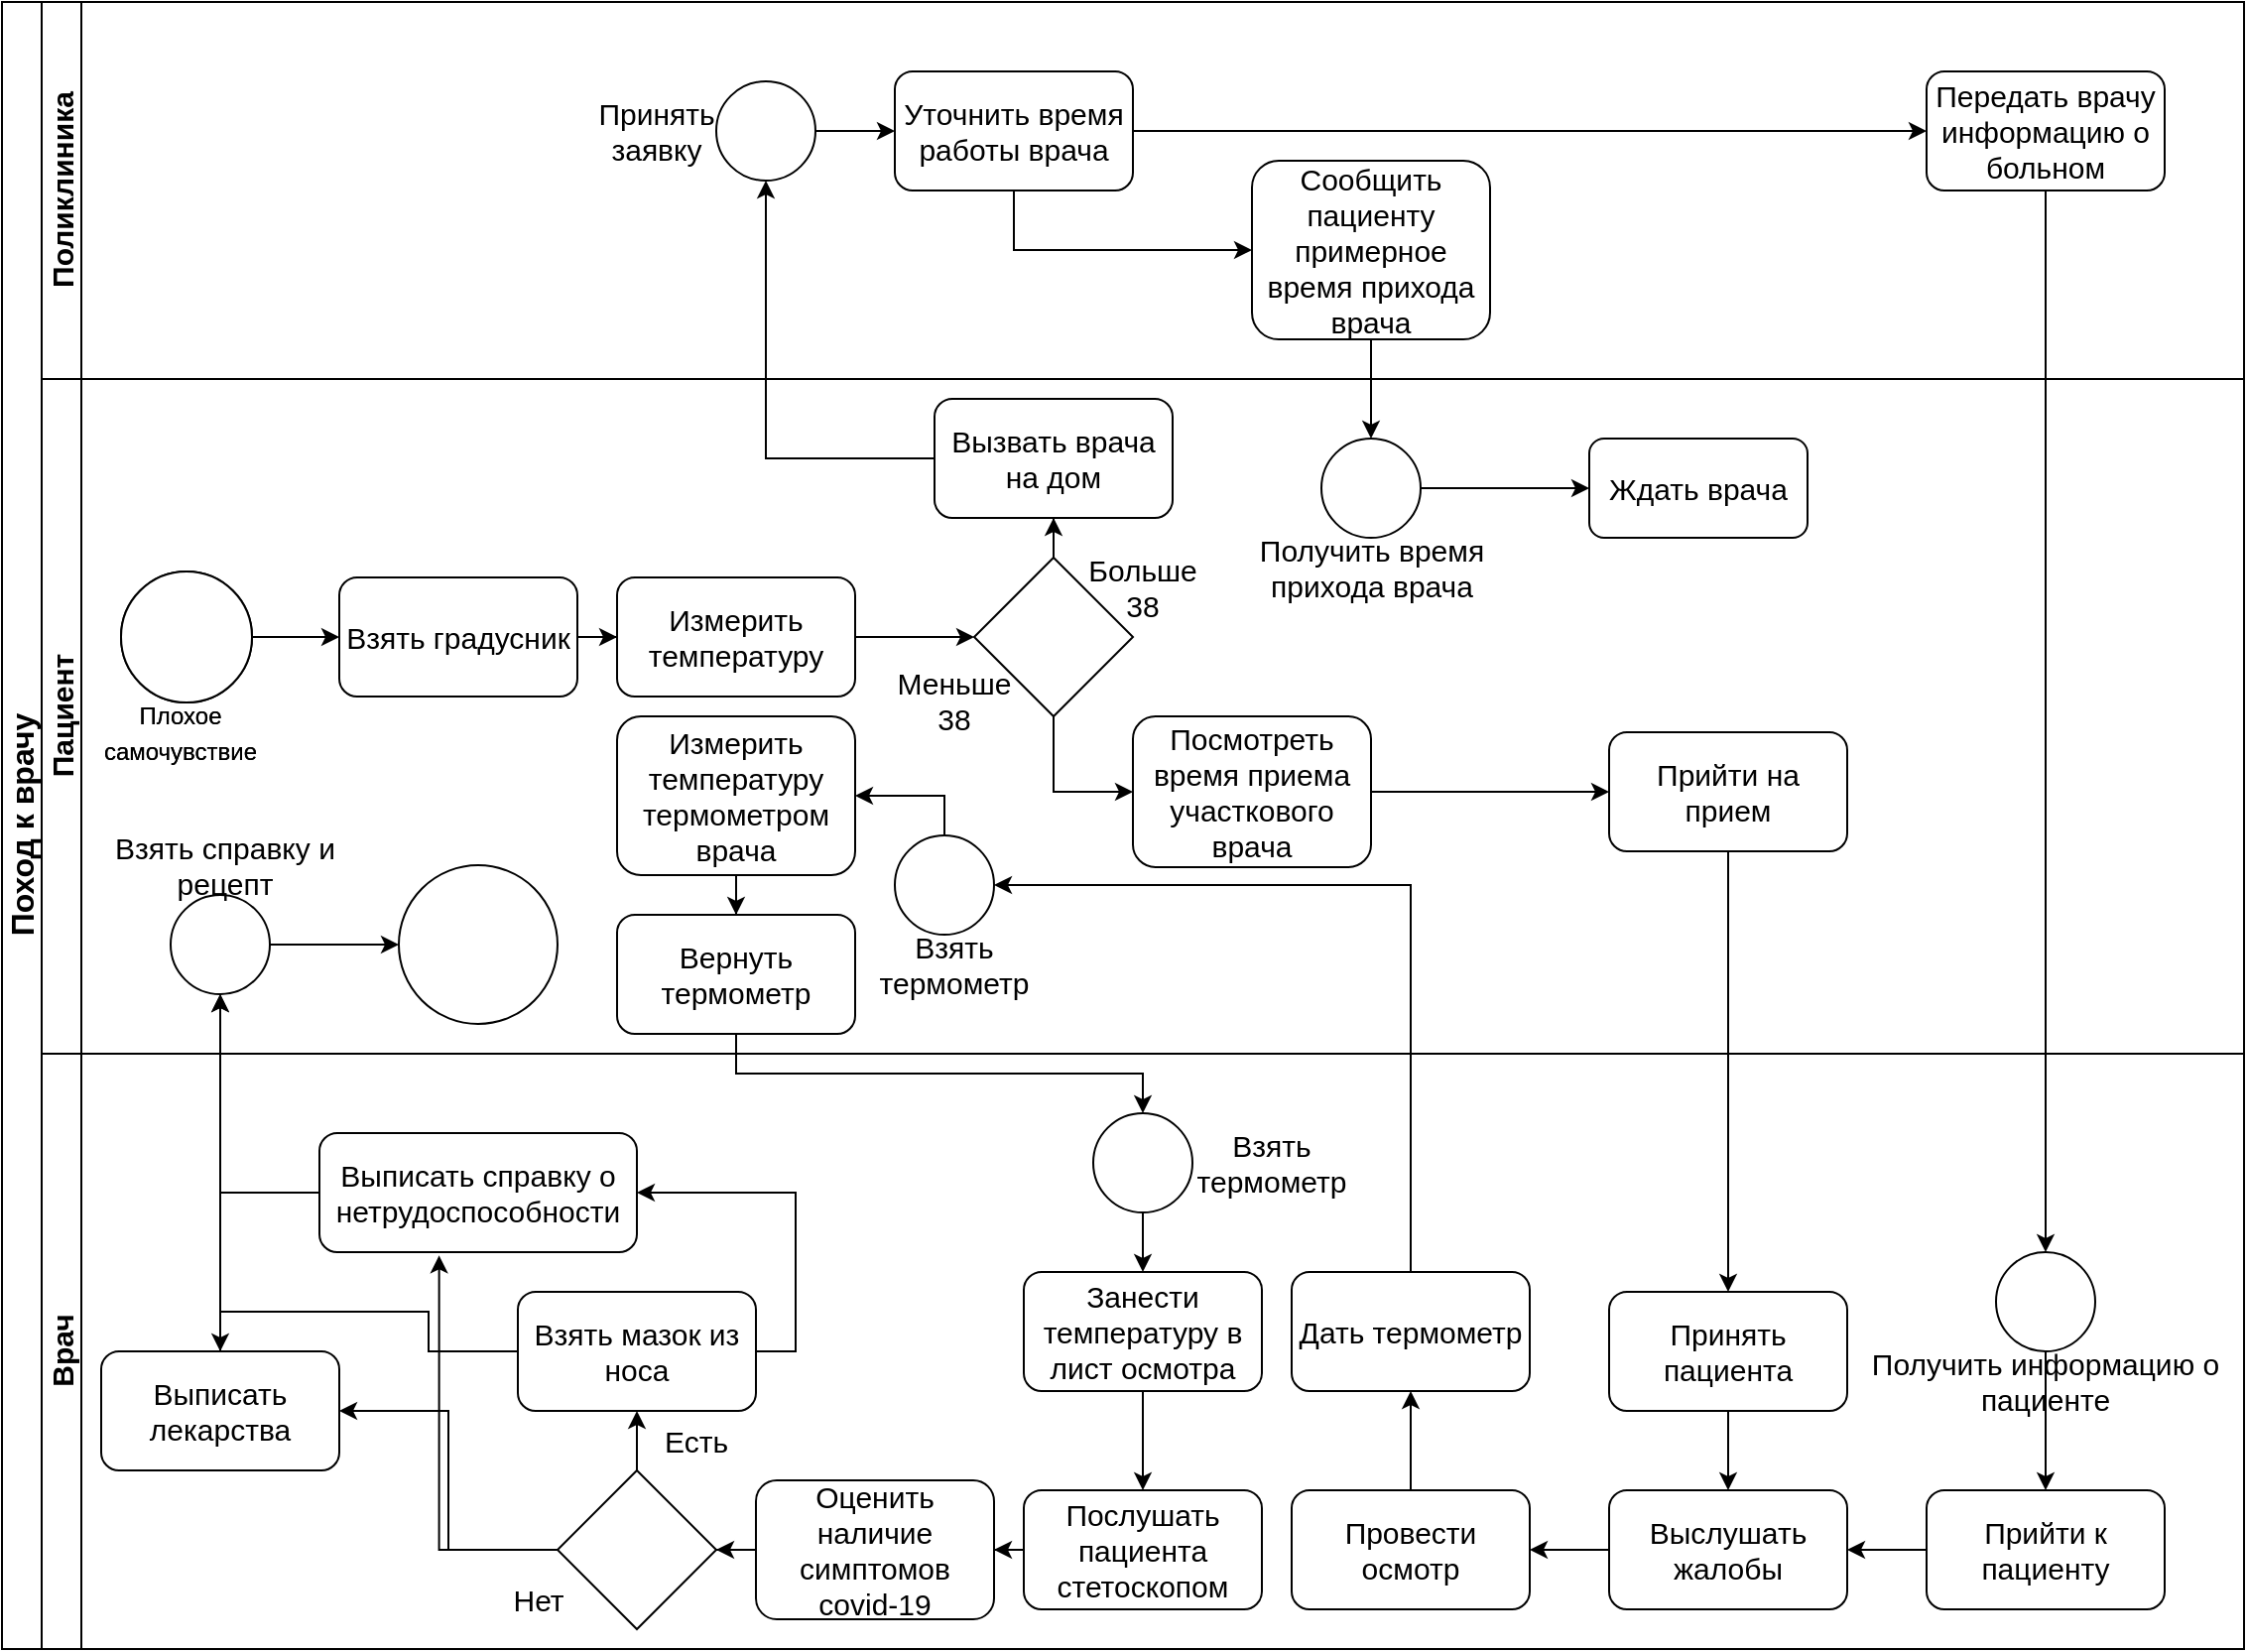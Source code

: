 <mxfile version="15.4.0" type="device"><diagram id="prtHgNgQTEPvFCAcTncT" name="Page-1"><mxGraphModel dx="1719" dy="967" grid="1" gridSize="10" guides="1" tooltips="1" connect="1" arrows="1" fold="1" page="1" pageScale="1" pageWidth="1169" pageHeight="827" math="0" shadow="0"><root><mxCell id="0"/><mxCell id="1" parent="0"/><mxCell id="dNxyNK7c78bLwvsdeMH5-19" value="&lt;font style=&quot;font-size: 16px&quot;&gt;Поход к врачу&lt;/font&gt;" style="swimlane;html=1;childLayout=stackLayout;resizeParent=1;resizeParentMax=0;horizontal=0;startSize=20;horizontalStack=0;" parent="1" vertex="1"><mxGeometry x="10" y="10" width="1130" height="830" as="geometry"/></mxCell><mxCell id="dNxyNK7c78bLwvsdeMH5-20" value="Поликлиника" style="swimlane;html=1;startSize=20;horizontal=0;fontSize=15;" parent="dNxyNK7c78bLwvsdeMH5-19" vertex="1"><mxGeometry x="20" width="1110" height="190" as="geometry"/></mxCell><mxCell id="-r0l9yoUVza3GYbeo5X0-26" style="edgeStyle=orthogonalEdgeStyle;rounded=0;orthogonalLoop=1;jettySize=auto;html=1;entryX=0;entryY=0.5;entryDx=0;entryDy=0;fontSize=15;" edge="1" parent="dNxyNK7c78bLwvsdeMH5-20" source="-r0l9yoUVza3GYbeo5X0-22" target="-r0l9yoUVza3GYbeo5X0-25"><mxGeometry relative="1" as="geometry"/></mxCell><mxCell id="-r0l9yoUVza3GYbeo5X0-22" value="" style="ellipse;whiteSpace=wrap;html=1;aspect=fixed;fontSize=15;" vertex="1" parent="dNxyNK7c78bLwvsdeMH5-20"><mxGeometry x="340" y="40" width="50" height="50" as="geometry"/></mxCell><mxCell id="-r0l9yoUVza3GYbeo5X0-24" value="Принять заявку" style="text;html=1;strokeColor=none;fillColor=none;align=center;verticalAlign=middle;whiteSpace=wrap;rounded=0;fontSize=15;" vertex="1" parent="dNxyNK7c78bLwvsdeMH5-20"><mxGeometry x="280" y="50" width="60" height="30" as="geometry"/></mxCell><mxCell id="-r0l9yoUVza3GYbeo5X0-28" style="edgeStyle=orthogonalEdgeStyle;rounded=0;orthogonalLoop=1;jettySize=auto;html=1;entryX=0;entryY=0.5;entryDx=0;entryDy=0;fontSize=15;" edge="1" parent="dNxyNK7c78bLwvsdeMH5-20" source="-r0l9yoUVza3GYbeo5X0-25" target="-r0l9yoUVza3GYbeo5X0-27"><mxGeometry relative="1" as="geometry"/></mxCell><mxCell id="-r0l9yoUVza3GYbeo5X0-30" style="edgeStyle=orthogonalEdgeStyle;rounded=0;orthogonalLoop=1;jettySize=auto;html=1;entryX=0;entryY=0.5;entryDx=0;entryDy=0;fontSize=15;exitX=0.5;exitY=1;exitDx=0;exitDy=0;" edge="1" parent="dNxyNK7c78bLwvsdeMH5-20" source="-r0l9yoUVza3GYbeo5X0-25" target="-r0l9yoUVza3GYbeo5X0-29"><mxGeometry relative="1" as="geometry"/></mxCell><mxCell id="-r0l9yoUVza3GYbeo5X0-25" value="Уточнить время работы врача" style="rounded=1;whiteSpace=wrap;html=1;fontSize=15;" vertex="1" parent="dNxyNK7c78bLwvsdeMH5-20"><mxGeometry x="430" y="35" width="120" height="60" as="geometry"/></mxCell><mxCell id="-r0l9yoUVza3GYbeo5X0-27" value="Передать врачу информацию о больном" style="rounded=1;whiteSpace=wrap;html=1;fontSize=15;" vertex="1" parent="dNxyNK7c78bLwvsdeMH5-20"><mxGeometry x="950" y="35" width="120" height="60" as="geometry"/></mxCell><mxCell id="-r0l9yoUVza3GYbeo5X0-29" value="Сообщить пациенту примерное время прихода врача" style="rounded=1;whiteSpace=wrap;html=1;fontSize=15;" vertex="1" parent="dNxyNK7c78bLwvsdeMH5-20"><mxGeometry x="610" y="80" width="120" height="90" as="geometry"/></mxCell><mxCell id="dNxyNK7c78bLwvsdeMH5-21" value="&lt;font style=&quot;font-size: 15px&quot;&gt;Пациент&lt;/font&gt;" style="swimlane;html=1;startSize=20;horizontal=0;" parent="dNxyNK7c78bLwvsdeMH5-19" vertex="1"><mxGeometry x="20" y="190" width="1110" height="340" as="geometry"/></mxCell><mxCell id="-r0l9yoUVza3GYbeo5X0-5" value="&lt;font style=&quot;font-size: 15px&quot;&gt;Пациент&lt;/font&gt;" style="swimlane;html=1;startSize=20;horizontal=0;" vertex="1" parent="dNxyNK7c78bLwvsdeMH5-21"><mxGeometry width="1110" height="340" as="geometry"/></mxCell><mxCell id="-r0l9yoUVza3GYbeo5X0-2" value="" style="ellipse;whiteSpace=wrap;html=1;aspect=fixed;fontSize=15;" vertex="1" parent="-r0l9yoUVza3GYbeo5X0-5"><mxGeometry x="40" y="97" width="66" height="66" as="geometry"/></mxCell><mxCell id="-r0l9yoUVza3GYbeo5X0-3" value="&lt;font style=&quot;font-size: 12px&quot;&gt;Плохое самочувствие&lt;/font&gt;" style="text;html=1;strokeColor=none;fillColor=none;align=center;verticalAlign=middle;whiteSpace=wrap;rounded=0;fontSize=15;" vertex="1" parent="-r0l9yoUVza3GYbeo5X0-5"><mxGeometry x="40" y="162" width="60" height="30" as="geometry"/></mxCell><mxCell id="-r0l9yoUVza3GYbeo5X0-10" style="edgeStyle=orthogonalEdgeStyle;rounded=0;orthogonalLoop=1;jettySize=auto;html=1;entryX=0;entryY=0.5;entryDx=0;entryDy=0;fontSize=15;" edge="1" parent="-r0l9yoUVza3GYbeo5X0-5" source="-r0l9yoUVza3GYbeo5X0-4" target="-r0l9yoUVza3GYbeo5X0-8"><mxGeometry relative="1" as="geometry"/></mxCell><mxCell id="-r0l9yoUVza3GYbeo5X0-4" value="Взять градусник" style="rounded=1;whiteSpace=wrap;html=1;fontSize=15;" vertex="1" parent="-r0l9yoUVza3GYbeo5X0-5"><mxGeometry x="150" y="100" width="120" height="60" as="geometry"/></mxCell><mxCell id="-r0l9yoUVza3GYbeo5X0-6" value="" style="ellipse;whiteSpace=wrap;html=1;aspect=fixed;fontSize=15;" vertex="1" parent="-r0l9yoUVza3GYbeo5X0-5"><mxGeometry x="40" y="97" width="66" height="66" as="geometry"/></mxCell><mxCell id="-r0l9yoUVza3GYbeo5X0-7" value="&lt;font style=&quot;font-size: 12px&quot;&gt;Плохое самочувствие&lt;/font&gt;" style="text;html=1;strokeColor=none;fillColor=none;align=center;verticalAlign=middle;whiteSpace=wrap;rounded=0;fontSize=15;" vertex="1" parent="-r0l9yoUVza3GYbeo5X0-5"><mxGeometry x="40" y="162" width="60" height="30" as="geometry"/></mxCell><mxCell id="-r0l9yoUVza3GYbeo5X0-14" style="edgeStyle=orthogonalEdgeStyle;rounded=0;orthogonalLoop=1;jettySize=auto;html=1;entryX=0;entryY=0.5;entryDx=0;entryDy=0;fontSize=15;" edge="1" parent="-r0l9yoUVza3GYbeo5X0-5" source="-r0l9yoUVza3GYbeo5X0-8" target="-r0l9yoUVza3GYbeo5X0-11"><mxGeometry relative="1" as="geometry"/></mxCell><mxCell id="-r0l9yoUVza3GYbeo5X0-8" value="Измерить температуру" style="rounded=1;whiteSpace=wrap;html=1;fontSize=15;" vertex="1" parent="-r0l9yoUVza3GYbeo5X0-5"><mxGeometry x="290" y="100" width="120" height="60" as="geometry"/></mxCell><mxCell id="-r0l9yoUVza3GYbeo5X0-16" style="edgeStyle=orthogonalEdgeStyle;rounded=0;orthogonalLoop=1;jettySize=auto;html=1;entryX=0;entryY=0.5;entryDx=0;entryDy=0;fontSize=15;" edge="1" parent="-r0l9yoUVza3GYbeo5X0-5" source="-r0l9yoUVza3GYbeo5X0-11" target="-r0l9yoUVza3GYbeo5X0-15"><mxGeometry relative="1" as="geometry"/></mxCell><mxCell id="-r0l9yoUVza3GYbeo5X0-21" style="edgeStyle=orthogonalEdgeStyle;rounded=0;orthogonalLoop=1;jettySize=auto;html=1;entryX=0.5;entryY=1;entryDx=0;entryDy=0;fontSize=15;" edge="1" parent="-r0l9yoUVza3GYbeo5X0-5" source="-r0l9yoUVza3GYbeo5X0-11" target="-r0l9yoUVza3GYbeo5X0-20"><mxGeometry relative="1" as="geometry"/></mxCell><mxCell id="-r0l9yoUVza3GYbeo5X0-11" value="" style="rhombus;whiteSpace=wrap;html=1;fontSize=15;" vertex="1" parent="-r0l9yoUVza3GYbeo5X0-5"><mxGeometry x="470" y="90" width="80" height="80" as="geometry"/></mxCell><mxCell id="-r0l9yoUVza3GYbeo5X0-12" value="Меньше 38" style="text;html=1;strokeColor=none;fillColor=none;align=center;verticalAlign=middle;whiteSpace=wrap;rounded=0;fontSize=15;" vertex="1" parent="-r0l9yoUVza3GYbeo5X0-5"><mxGeometry x="430" y="147" width="60" height="30" as="geometry"/></mxCell><mxCell id="-r0l9yoUVza3GYbeo5X0-13" value="Больше 38" style="text;html=1;strokeColor=none;fillColor=none;align=center;verticalAlign=middle;whiteSpace=wrap;rounded=0;fontSize=15;" vertex="1" parent="-r0l9yoUVza3GYbeo5X0-5"><mxGeometry x="525" y="90" width="60" height="30" as="geometry"/></mxCell><mxCell id="-r0l9yoUVza3GYbeo5X0-18" style="edgeStyle=orthogonalEdgeStyle;rounded=0;orthogonalLoop=1;jettySize=auto;html=1;entryX=0;entryY=0.5;entryDx=0;entryDy=0;fontSize=15;" edge="1" parent="-r0l9yoUVza3GYbeo5X0-5" source="-r0l9yoUVza3GYbeo5X0-15" target="-r0l9yoUVza3GYbeo5X0-17"><mxGeometry relative="1" as="geometry"/></mxCell><mxCell id="-r0l9yoUVza3GYbeo5X0-15" value="Посмотреть время приема участкового врача" style="rounded=1;whiteSpace=wrap;html=1;fontSize=15;" vertex="1" parent="-r0l9yoUVza3GYbeo5X0-5"><mxGeometry x="550" y="170" width="120" height="76" as="geometry"/></mxCell><mxCell id="-r0l9yoUVza3GYbeo5X0-17" value="Прийти на прием" style="rounded=1;whiteSpace=wrap;html=1;fontSize=15;" vertex="1" parent="-r0l9yoUVza3GYbeo5X0-5"><mxGeometry x="790" y="178" width="120" height="60" as="geometry"/></mxCell><mxCell id="-r0l9yoUVza3GYbeo5X0-19" style="edgeStyle=orthogonalEdgeStyle;rounded=0;orthogonalLoop=1;jettySize=auto;html=1;entryX=0;entryY=0.5;entryDx=0;entryDy=0;fontSize=15;" edge="1" parent="-r0l9yoUVza3GYbeo5X0-5" source="-r0l9yoUVza3GYbeo5X0-6" target="-r0l9yoUVza3GYbeo5X0-4"><mxGeometry relative="1" as="geometry"/></mxCell><mxCell id="-r0l9yoUVza3GYbeo5X0-20" value="Вызвать врача на дом" style="rounded=1;whiteSpace=wrap;html=1;fontSize=15;" vertex="1" parent="-r0l9yoUVza3GYbeo5X0-5"><mxGeometry x="450" y="10" width="120" height="60" as="geometry"/></mxCell><mxCell id="-r0l9yoUVza3GYbeo5X0-37" style="edgeStyle=orthogonalEdgeStyle;rounded=0;orthogonalLoop=1;jettySize=auto;html=1;entryX=0;entryY=0.5;entryDx=0;entryDy=0;fontSize=15;" edge="1" parent="-r0l9yoUVza3GYbeo5X0-5" source="-r0l9yoUVza3GYbeo5X0-33" target="-r0l9yoUVza3GYbeo5X0-36"><mxGeometry relative="1" as="geometry"/></mxCell><mxCell id="-r0l9yoUVza3GYbeo5X0-33" value="" style="ellipse;whiteSpace=wrap;html=1;aspect=fixed;fontSize=15;" vertex="1" parent="-r0l9yoUVza3GYbeo5X0-5"><mxGeometry x="645" y="30" width="50" height="50" as="geometry"/></mxCell><mxCell id="-r0l9yoUVza3GYbeo5X0-34" value="Получить время прихода врача" style="text;html=1;strokeColor=none;fillColor=none;align=center;verticalAlign=middle;whiteSpace=wrap;rounded=0;fontSize=15;" vertex="1" parent="-r0l9yoUVza3GYbeo5X0-5"><mxGeometry x="602.5" y="80" width="135" height="30" as="geometry"/></mxCell><mxCell id="-r0l9yoUVza3GYbeo5X0-36" value="Ждать врача" style="rounded=1;whiteSpace=wrap;html=1;fontSize=15;" vertex="1" parent="-r0l9yoUVza3GYbeo5X0-5"><mxGeometry x="780" y="30" width="110" height="50" as="geometry"/></mxCell><mxCell id="-r0l9yoUVza3GYbeo5X0-60" style="edgeStyle=orthogonalEdgeStyle;rounded=0;orthogonalLoop=1;jettySize=auto;html=1;entryX=1;entryY=0.5;entryDx=0;entryDy=0;fontSize=15;exitX=0.5;exitY=0;exitDx=0;exitDy=0;" edge="1" parent="-r0l9yoUVza3GYbeo5X0-5" source="-r0l9yoUVza3GYbeo5X0-54" target="-r0l9yoUVza3GYbeo5X0-58"><mxGeometry relative="1" as="geometry"/></mxCell><mxCell id="-r0l9yoUVza3GYbeo5X0-54" value="" style="ellipse;whiteSpace=wrap;html=1;aspect=fixed;fontSize=15;" vertex="1" parent="-r0l9yoUVza3GYbeo5X0-5"><mxGeometry x="430" y="230" width="50" height="50" as="geometry"/></mxCell><mxCell id="-r0l9yoUVza3GYbeo5X0-58" value="Измерить температуру&lt;br&gt;термометром врача" style="rounded=1;whiteSpace=wrap;html=1;fontSize=15;" vertex="1" parent="-r0l9yoUVza3GYbeo5X0-5"><mxGeometry x="290" y="170" width="120" height="80" as="geometry"/></mxCell><mxCell id="-r0l9yoUVza3GYbeo5X0-61" value="Вернуть термометр" style="rounded=1;whiteSpace=wrap;html=1;fontSize=15;" vertex="1" parent="-r0l9yoUVza3GYbeo5X0-5"><mxGeometry x="290" y="270" width="120" height="60" as="geometry"/></mxCell><mxCell id="-r0l9yoUVza3GYbeo5X0-62" style="edgeStyle=orthogonalEdgeStyle;rounded=0;orthogonalLoop=1;jettySize=auto;html=1;entryX=0.5;entryY=0;entryDx=0;entryDy=0;fontSize=15;" edge="1" parent="-r0l9yoUVza3GYbeo5X0-5" source="-r0l9yoUVza3GYbeo5X0-58" target="-r0l9yoUVza3GYbeo5X0-61"><mxGeometry relative="1" as="geometry"/></mxCell><mxCell id="-r0l9yoUVza3GYbeo5X0-55" value="Взять термометр" style="text;html=1;strokeColor=none;fillColor=none;align=center;verticalAlign=middle;whiteSpace=wrap;rounded=0;fontSize=15;" vertex="1" parent="-r0l9yoUVza3GYbeo5X0-5"><mxGeometry x="420" y="280" width="80" height="30" as="geometry"/></mxCell><mxCell id="-r0l9yoUVza3GYbeo5X0-103" style="edgeStyle=orthogonalEdgeStyle;rounded=0;orthogonalLoop=1;jettySize=auto;html=1;fontSize=15;" edge="1" parent="-r0l9yoUVza3GYbeo5X0-5" source="-r0l9yoUVza3GYbeo5X0-93" target="-r0l9yoUVza3GYbeo5X0-97"><mxGeometry relative="1" as="geometry"/></mxCell><mxCell id="-r0l9yoUVza3GYbeo5X0-93" value="" style="ellipse;whiteSpace=wrap;html=1;aspect=fixed;fontSize=15;" vertex="1" parent="-r0l9yoUVza3GYbeo5X0-5"><mxGeometry x="65" y="260" width="50" height="50" as="geometry"/></mxCell><mxCell id="-r0l9yoUVza3GYbeo5X0-94" value="Взять справку и рецепт" style="text;html=1;strokeColor=none;fillColor=none;align=center;verticalAlign=middle;whiteSpace=wrap;rounded=0;fontSize=15;" vertex="1" parent="-r0l9yoUVza3GYbeo5X0-5"><mxGeometry x="35" y="230" width="115" height="30" as="geometry"/></mxCell><mxCell id="-r0l9yoUVza3GYbeo5X0-97" value="" style="ellipse;whiteSpace=wrap;html=1;aspect=fixed;fontSize=15;" vertex="1" parent="-r0l9yoUVza3GYbeo5X0-5"><mxGeometry x="180" y="245" width="80" height="80" as="geometry"/></mxCell><mxCell id="dNxyNK7c78bLwvsdeMH5-22" value="&lt;font style=&quot;font-size: 15px&quot;&gt;Врач&lt;br&gt;&lt;/font&gt;" style="swimlane;html=1;startSize=20;horizontal=0;" parent="dNxyNK7c78bLwvsdeMH5-19" vertex="1"><mxGeometry x="20" y="530" width="1110" height="300" as="geometry"/></mxCell><mxCell id="-r0l9yoUVza3GYbeo5X0-50" style="edgeStyle=orthogonalEdgeStyle;rounded=0;orthogonalLoop=1;jettySize=auto;html=1;entryX=1;entryY=0.5;entryDx=0;entryDy=0;fontSize=15;" edge="1" parent="dNxyNK7c78bLwvsdeMH5-22" source="-r0l9yoUVza3GYbeo5X0-38" target="-r0l9yoUVza3GYbeo5X0-48"><mxGeometry relative="1" as="geometry"/></mxCell><mxCell id="-r0l9yoUVza3GYbeo5X0-38" value="Прийти к пациенту" style="rounded=1;whiteSpace=wrap;html=1;fontSize=15;" vertex="1" parent="dNxyNK7c78bLwvsdeMH5-22"><mxGeometry x="950" y="220" width="120" height="60" as="geometry"/></mxCell><mxCell id="-r0l9yoUVza3GYbeo5X0-42" style="edgeStyle=orthogonalEdgeStyle;rounded=0;orthogonalLoop=1;jettySize=auto;html=1;entryX=0.5;entryY=0;entryDx=0;entryDy=0;fontSize=15;" edge="1" parent="dNxyNK7c78bLwvsdeMH5-22" source="-r0l9yoUVza3GYbeo5X0-39" target="-r0l9yoUVza3GYbeo5X0-38"><mxGeometry relative="1" as="geometry"/></mxCell><mxCell id="-r0l9yoUVza3GYbeo5X0-39" value="" style="ellipse;whiteSpace=wrap;html=1;aspect=fixed;fontSize=15;" vertex="1" parent="dNxyNK7c78bLwvsdeMH5-22"><mxGeometry x="985" y="100" width="50" height="50" as="geometry"/></mxCell><mxCell id="-r0l9yoUVza3GYbeo5X0-40" value="Получить информацию о пациенте" style="text;html=1;strokeColor=none;fillColor=none;align=center;verticalAlign=middle;whiteSpace=wrap;rounded=0;fontSize=15;" vertex="1" parent="dNxyNK7c78bLwvsdeMH5-22"><mxGeometry x="920" y="150" width="180" height="30" as="geometry"/></mxCell><mxCell id="-r0l9yoUVza3GYbeo5X0-49" style="edgeStyle=orthogonalEdgeStyle;rounded=0;orthogonalLoop=1;jettySize=auto;html=1;entryX=0.5;entryY=0;entryDx=0;entryDy=0;fontSize=15;" edge="1" parent="dNxyNK7c78bLwvsdeMH5-22" source="-r0l9yoUVza3GYbeo5X0-43" target="-r0l9yoUVza3GYbeo5X0-48"><mxGeometry relative="1" as="geometry"/></mxCell><mxCell id="-r0l9yoUVza3GYbeo5X0-43" value="Принять пациента" style="rounded=1;whiteSpace=wrap;html=1;fontSize=15;" vertex="1" parent="dNxyNK7c78bLwvsdeMH5-22"><mxGeometry x="790" y="120" width="120" height="60" as="geometry"/></mxCell><mxCell id="-r0l9yoUVza3GYbeo5X0-56" style="edgeStyle=orthogonalEdgeStyle;rounded=0;orthogonalLoop=1;jettySize=auto;html=1;entryX=0.5;entryY=1;entryDx=0;entryDy=0;fontSize=15;" edge="1" parent="dNxyNK7c78bLwvsdeMH5-22" source="-r0l9yoUVza3GYbeo5X0-45" target="-r0l9yoUVza3GYbeo5X0-52"><mxGeometry relative="1" as="geometry"/></mxCell><mxCell id="-r0l9yoUVza3GYbeo5X0-45" value="Провести осмотр" style="rounded=1;whiteSpace=wrap;html=1;fontSize=15;" vertex="1" parent="dNxyNK7c78bLwvsdeMH5-22"><mxGeometry x="630" y="220" width="120" height="60" as="geometry"/></mxCell><mxCell id="-r0l9yoUVza3GYbeo5X0-51" style="edgeStyle=orthogonalEdgeStyle;rounded=0;orthogonalLoop=1;jettySize=auto;html=1;entryX=1;entryY=0.5;entryDx=0;entryDy=0;fontSize=15;" edge="1" parent="dNxyNK7c78bLwvsdeMH5-22" source="-r0l9yoUVza3GYbeo5X0-48" target="-r0l9yoUVza3GYbeo5X0-45"><mxGeometry relative="1" as="geometry"/></mxCell><mxCell id="-r0l9yoUVza3GYbeo5X0-48" value="Выслушать жалобы" style="rounded=1;whiteSpace=wrap;html=1;fontSize=15;" vertex="1" parent="dNxyNK7c78bLwvsdeMH5-22"><mxGeometry x="790" y="220" width="120" height="60" as="geometry"/></mxCell><mxCell id="-r0l9yoUVza3GYbeo5X0-52" value="Дать термометр" style="rounded=1;whiteSpace=wrap;html=1;fontSize=15;" vertex="1" parent="dNxyNK7c78bLwvsdeMH5-22"><mxGeometry x="630" y="110" width="120" height="60" as="geometry"/></mxCell><mxCell id="-r0l9yoUVza3GYbeo5X0-67" style="edgeStyle=orthogonalEdgeStyle;rounded=0;orthogonalLoop=1;jettySize=auto;html=1;entryX=0.5;entryY=0;entryDx=0;entryDy=0;fontSize=15;" edge="1" parent="dNxyNK7c78bLwvsdeMH5-22" source="-r0l9yoUVza3GYbeo5X0-63" target="-r0l9yoUVza3GYbeo5X0-66"><mxGeometry relative="1" as="geometry"/></mxCell><mxCell id="-r0l9yoUVza3GYbeo5X0-63" value="" style="ellipse;whiteSpace=wrap;html=1;aspect=fixed;fontSize=15;" vertex="1" parent="dNxyNK7c78bLwvsdeMH5-22"><mxGeometry x="530" y="30" width="50" height="50" as="geometry"/></mxCell><mxCell id="-r0l9yoUVza3GYbeo5X0-65" value="Взять термометр" style="text;html=1;strokeColor=none;fillColor=none;align=center;verticalAlign=middle;whiteSpace=wrap;rounded=0;fontSize=15;" vertex="1" parent="dNxyNK7c78bLwvsdeMH5-22"><mxGeometry x="580" y="40" width="80" height="30" as="geometry"/></mxCell><mxCell id="-r0l9yoUVza3GYbeo5X0-69" style="edgeStyle=orthogonalEdgeStyle;rounded=0;orthogonalLoop=1;jettySize=auto;html=1;entryX=0.5;entryY=0;entryDx=0;entryDy=0;fontSize=15;" edge="1" parent="dNxyNK7c78bLwvsdeMH5-22" source="-r0l9yoUVza3GYbeo5X0-66" target="-r0l9yoUVza3GYbeo5X0-68"><mxGeometry relative="1" as="geometry"/></mxCell><mxCell id="-r0l9yoUVza3GYbeo5X0-66" value="Занести температуру в лист осмотра" style="rounded=1;whiteSpace=wrap;html=1;fontSize=15;" vertex="1" parent="dNxyNK7c78bLwvsdeMH5-22"><mxGeometry x="495" y="110" width="120" height="60" as="geometry"/></mxCell><mxCell id="-r0l9yoUVza3GYbeo5X0-71" style="edgeStyle=orthogonalEdgeStyle;rounded=0;orthogonalLoop=1;jettySize=auto;html=1;entryX=1;entryY=0.5;entryDx=0;entryDy=0;fontSize=15;" edge="1" parent="dNxyNK7c78bLwvsdeMH5-22" source="-r0l9yoUVza3GYbeo5X0-68" target="-r0l9yoUVza3GYbeo5X0-70"><mxGeometry relative="1" as="geometry"/></mxCell><mxCell id="-r0l9yoUVza3GYbeo5X0-68" value="Послушать пациента стетоскопом" style="rounded=1;whiteSpace=wrap;html=1;fontSize=15;" vertex="1" parent="dNxyNK7c78bLwvsdeMH5-22"><mxGeometry x="495" y="220" width="120" height="60" as="geometry"/></mxCell><mxCell id="-r0l9yoUVza3GYbeo5X0-75" style="edgeStyle=orthogonalEdgeStyle;rounded=0;orthogonalLoop=1;jettySize=auto;html=1;entryX=1;entryY=0.5;entryDx=0;entryDy=0;fontSize=15;" edge="1" parent="dNxyNK7c78bLwvsdeMH5-22" source="-r0l9yoUVza3GYbeo5X0-70" target="-r0l9yoUVza3GYbeo5X0-72"><mxGeometry relative="1" as="geometry"/></mxCell><mxCell id="-r0l9yoUVza3GYbeo5X0-70" value="Оценить наличие симптомов covid-19" style="rounded=1;whiteSpace=wrap;html=1;fontSize=15;" vertex="1" parent="dNxyNK7c78bLwvsdeMH5-22"><mxGeometry x="360" y="215" width="120" height="70" as="geometry"/></mxCell><mxCell id="-r0l9yoUVza3GYbeo5X0-88" style="edgeStyle=orthogonalEdgeStyle;rounded=0;orthogonalLoop=1;jettySize=auto;html=1;entryX=0.5;entryY=1;entryDx=0;entryDy=0;fontSize=15;" edge="1" parent="dNxyNK7c78bLwvsdeMH5-22" source="-r0l9yoUVza3GYbeo5X0-72" target="-r0l9yoUVza3GYbeo5X0-76"><mxGeometry relative="1" as="geometry"/></mxCell><mxCell id="-r0l9yoUVza3GYbeo5X0-89" style="edgeStyle=orthogonalEdgeStyle;rounded=0;orthogonalLoop=1;jettySize=auto;html=1;entryX=1;entryY=0.5;entryDx=0;entryDy=0;fontSize=15;" edge="1" parent="dNxyNK7c78bLwvsdeMH5-22" source="-r0l9yoUVza3GYbeo5X0-72" target="-r0l9yoUVza3GYbeo5X0-81"><mxGeometry relative="1" as="geometry"/></mxCell><mxCell id="-r0l9yoUVza3GYbeo5X0-100" style="edgeStyle=orthogonalEdgeStyle;rounded=0;orthogonalLoop=1;jettySize=auto;html=1;entryX=0.377;entryY=1.028;entryDx=0;entryDy=0;entryPerimeter=0;fontSize=15;exitX=0;exitY=0.5;exitDx=0;exitDy=0;" edge="1" parent="dNxyNK7c78bLwvsdeMH5-22" source="-r0l9yoUVza3GYbeo5X0-72" target="-r0l9yoUVza3GYbeo5X0-78"><mxGeometry relative="1" as="geometry"/></mxCell><mxCell id="-r0l9yoUVza3GYbeo5X0-72" value="" style="rhombus;whiteSpace=wrap;html=1;fontSize=15;" vertex="1" parent="dNxyNK7c78bLwvsdeMH5-22"><mxGeometry x="260" y="210" width="80" height="80" as="geometry"/></mxCell><mxCell id="-r0l9yoUVza3GYbeo5X0-73" value="Есть" style="text;html=1;strokeColor=none;fillColor=none;align=center;verticalAlign=middle;whiteSpace=wrap;rounded=0;fontSize=15;" vertex="1" parent="dNxyNK7c78bLwvsdeMH5-22"><mxGeometry x="300" y="180" width="60" height="30" as="geometry"/></mxCell><mxCell id="-r0l9yoUVza3GYbeo5X0-74" value="Нет" style="text;html=1;align=center;verticalAlign=middle;resizable=0;points=[];autosize=1;strokeColor=none;fillColor=none;fontSize=15;" vertex="1" parent="dNxyNK7c78bLwvsdeMH5-22"><mxGeometry x="230" y="265" width="40" height="20" as="geometry"/></mxCell><mxCell id="-r0l9yoUVza3GYbeo5X0-91" style="edgeStyle=orthogonalEdgeStyle;rounded=0;orthogonalLoop=1;jettySize=auto;html=1;entryX=0.5;entryY=0;entryDx=0;entryDy=0;fontSize=15;" edge="1" parent="dNxyNK7c78bLwvsdeMH5-22" source="-r0l9yoUVza3GYbeo5X0-76" target="-r0l9yoUVza3GYbeo5X0-81"><mxGeometry relative="1" as="geometry"/></mxCell><mxCell id="-r0l9yoUVza3GYbeo5X0-101" style="edgeStyle=orthogonalEdgeStyle;rounded=0;orthogonalLoop=1;jettySize=auto;html=1;entryX=1;entryY=0.5;entryDx=0;entryDy=0;fontSize=15;exitX=1;exitY=0.5;exitDx=0;exitDy=0;" edge="1" parent="dNxyNK7c78bLwvsdeMH5-22" source="-r0l9yoUVza3GYbeo5X0-76" target="-r0l9yoUVza3GYbeo5X0-78"><mxGeometry relative="1" as="geometry"/></mxCell><mxCell id="-r0l9yoUVza3GYbeo5X0-76" value="Взять мазок из носа" style="rounded=1;whiteSpace=wrap;html=1;fontSize=15;" vertex="1" parent="dNxyNK7c78bLwvsdeMH5-22"><mxGeometry x="240" y="120" width="120" height="60" as="geometry"/></mxCell><mxCell id="-r0l9yoUVza3GYbeo5X0-78" value="Выписать справку о нетрудоспособности" style="rounded=1;whiteSpace=wrap;html=1;fontSize=15;" vertex="1" parent="dNxyNK7c78bLwvsdeMH5-22"><mxGeometry x="140" y="40" width="160" height="60" as="geometry"/></mxCell><mxCell id="-r0l9yoUVza3GYbeo5X0-81" value="Выписать лекарства" style="rounded=1;whiteSpace=wrap;html=1;fontSize=15;" vertex="1" parent="dNxyNK7c78bLwvsdeMH5-22"><mxGeometry x="30" y="150" width="120" height="60" as="geometry"/></mxCell><mxCell id="-r0l9yoUVza3GYbeo5X0-23" style="edgeStyle=orthogonalEdgeStyle;rounded=0;orthogonalLoop=1;jettySize=auto;html=1;entryX=0.5;entryY=1;entryDx=0;entryDy=0;fontSize=15;" edge="1" parent="dNxyNK7c78bLwvsdeMH5-19" source="-r0l9yoUVza3GYbeo5X0-20" target="-r0l9yoUVza3GYbeo5X0-22"><mxGeometry relative="1" as="geometry"/></mxCell><mxCell id="-r0l9yoUVza3GYbeo5X0-35" style="edgeStyle=orthogonalEdgeStyle;rounded=0;orthogonalLoop=1;jettySize=auto;html=1;entryX=0.5;entryY=0;entryDx=0;entryDy=0;fontSize=15;" edge="1" parent="dNxyNK7c78bLwvsdeMH5-19" source="-r0l9yoUVza3GYbeo5X0-29" target="-r0l9yoUVza3GYbeo5X0-33"><mxGeometry relative="1" as="geometry"/></mxCell><mxCell id="-r0l9yoUVza3GYbeo5X0-41" style="edgeStyle=orthogonalEdgeStyle;rounded=0;orthogonalLoop=1;jettySize=auto;html=1;entryX=0.5;entryY=0;entryDx=0;entryDy=0;fontSize=15;" edge="1" parent="dNxyNK7c78bLwvsdeMH5-19" source="-r0l9yoUVza3GYbeo5X0-27" target="-r0l9yoUVza3GYbeo5X0-39"><mxGeometry relative="1" as="geometry"/></mxCell><mxCell id="-r0l9yoUVza3GYbeo5X0-44" style="edgeStyle=orthogonalEdgeStyle;rounded=0;orthogonalLoop=1;jettySize=auto;html=1;entryX=0.5;entryY=0;entryDx=0;entryDy=0;fontSize=15;" edge="1" parent="dNxyNK7c78bLwvsdeMH5-19" source="-r0l9yoUVza3GYbeo5X0-17" target="-r0l9yoUVza3GYbeo5X0-43"><mxGeometry relative="1" as="geometry"/></mxCell><mxCell id="-r0l9yoUVza3GYbeo5X0-57" style="edgeStyle=orthogonalEdgeStyle;rounded=0;orthogonalLoop=1;jettySize=auto;html=1;entryX=1;entryY=0.5;entryDx=0;entryDy=0;fontSize=15;exitX=0.5;exitY=0;exitDx=0;exitDy=0;" edge="1" parent="dNxyNK7c78bLwvsdeMH5-19" source="-r0l9yoUVza3GYbeo5X0-52" target="-r0l9yoUVza3GYbeo5X0-54"><mxGeometry relative="1" as="geometry"/></mxCell><mxCell id="-r0l9yoUVza3GYbeo5X0-64" style="edgeStyle=orthogonalEdgeStyle;rounded=0;orthogonalLoop=1;jettySize=auto;html=1;entryX=0.5;entryY=0;entryDx=0;entryDy=0;fontSize=15;exitX=0.5;exitY=1;exitDx=0;exitDy=0;" edge="1" parent="dNxyNK7c78bLwvsdeMH5-19" source="-r0l9yoUVza3GYbeo5X0-61" target="-r0l9yoUVza3GYbeo5X0-63"><mxGeometry relative="1" as="geometry"/></mxCell><mxCell id="-r0l9yoUVza3GYbeo5X0-99" style="edgeStyle=orthogonalEdgeStyle;rounded=0;orthogonalLoop=1;jettySize=auto;html=1;entryX=0.5;entryY=1;entryDx=0;entryDy=0;fontSize=15;" edge="1" parent="dNxyNK7c78bLwvsdeMH5-19" source="-r0l9yoUVza3GYbeo5X0-81" target="-r0l9yoUVza3GYbeo5X0-93"><mxGeometry relative="1" as="geometry"/></mxCell><mxCell id="-r0l9yoUVza3GYbeo5X0-102" style="edgeStyle=orthogonalEdgeStyle;rounded=0;orthogonalLoop=1;jettySize=auto;html=1;entryX=0.5;entryY=1;entryDx=0;entryDy=0;fontSize=15;" edge="1" parent="dNxyNK7c78bLwvsdeMH5-19" source="-r0l9yoUVza3GYbeo5X0-78" target="-r0l9yoUVza3GYbeo5X0-93"><mxGeometry relative="1" as="geometry"/></mxCell></root></mxGraphModel></diagram></mxfile>